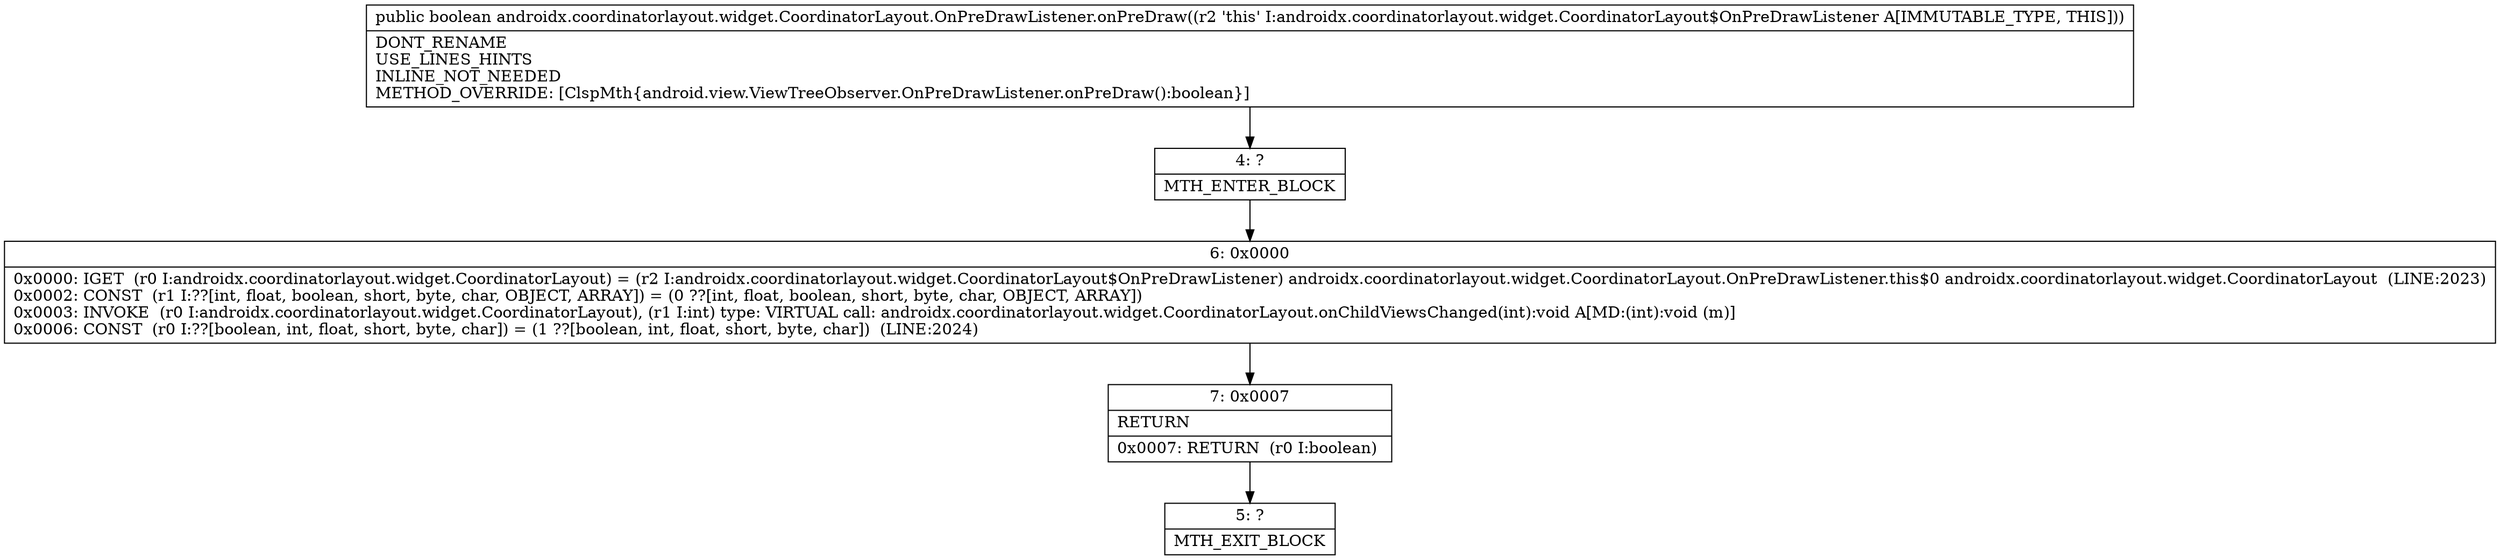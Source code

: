 digraph "CFG forandroidx.coordinatorlayout.widget.CoordinatorLayout.OnPreDrawListener.onPreDraw()Z" {
Node_4 [shape=record,label="{4\:\ ?|MTH_ENTER_BLOCK\l}"];
Node_6 [shape=record,label="{6\:\ 0x0000|0x0000: IGET  (r0 I:androidx.coordinatorlayout.widget.CoordinatorLayout) = (r2 I:androidx.coordinatorlayout.widget.CoordinatorLayout$OnPreDrawListener) androidx.coordinatorlayout.widget.CoordinatorLayout.OnPreDrawListener.this$0 androidx.coordinatorlayout.widget.CoordinatorLayout  (LINE:2023)\l0x0002: CONST  (r1 I:??[int, float, boolean, short, byte, char, OBJECT, ARRAY]) = (0 ??[int, float, boolean, short, byte, char, OBJECT, ARRAY]) \l0x0003: INVOKE  (r0 I:androidx.coordinatorlayout.widget.CoordinatorLayout), (r1 I:int) type: VIRTUAL call: androidx.coordinatorlayout.widget.CoordinatorLayout.onChildViewsChanged(int):void A[MD:(int):void (m)]\l0x0006: CONST  (r0 I:??[boolean, int, float, short, byte, char]) = (1 ??[boolean, int, float, short, byte, char])  (LINE:2024)\l}"];
Node_7 [shape=record,label="{7\:\ 0x0007|RETURN\l|0x0007: RETURN  (r0 I:boolean) \l}"];
Node_5 [shape=record,label="{5\:\ ?|MTH_EXIT_BLOCK\l}"];
MethodNode[shape=record,label="{public boolean androidx.coordinatorlayout.widget.CoordinatorLayout.OnPreDrawListener.onPreDraw((r2 'this' I:androidx.coordinatorlayout.widget.CoordinatorLayout$OnPreDrawListener A[IMMUTABLE_TYPE, THIS]))  | DONT_RENAME\lUSE_LINES_HINTS\lINLINE_NOT_NEEDED\lMETHOD_OVERRIDE: [ClspMth\{android.view.ViewTreeObserver.OnPreDrawListener.onPreDraw():boolean\}]\l}"];
MethodNode -> Node_4;Node_4 -> Node_6;
Node_6 -> Node_7;
Node_7 -> Node_5;
}

